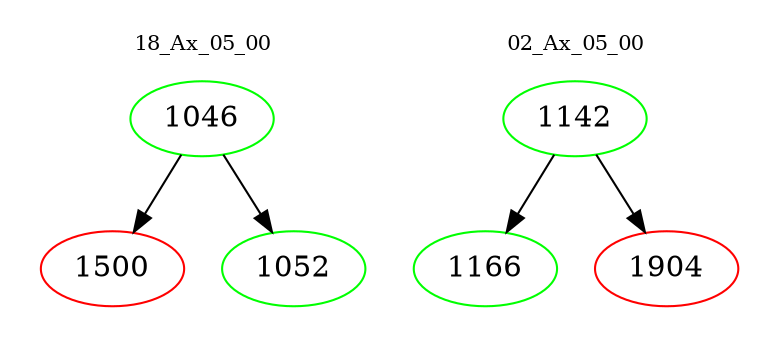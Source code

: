 digraph{
subgraph cluster_0 {
color = white
label = "18_Ax_05_00";
fontsize=10;
T0_1046 [label="1046", color="green"]
T0_1046 -> T0_1500 [color="black"]
T0_1500 [label="1500", color="red"]
T0_1046 -> T0_1052 [color="black"]
T0_1052 [label="1052", color="green"]
}
subgraph cluster_1 {
color = white
label = "02_Ax_05_00";
fontsize=10;
T1_1142 [label="1142", color="green"]
T1_1142 -> T1_1166 [color="black"]
T1_1166 [label="1166", color="green"]
T1_1142 -> T1_1904 [color="black"]
T1_1904 [label="1904", color="red"]
}
}
